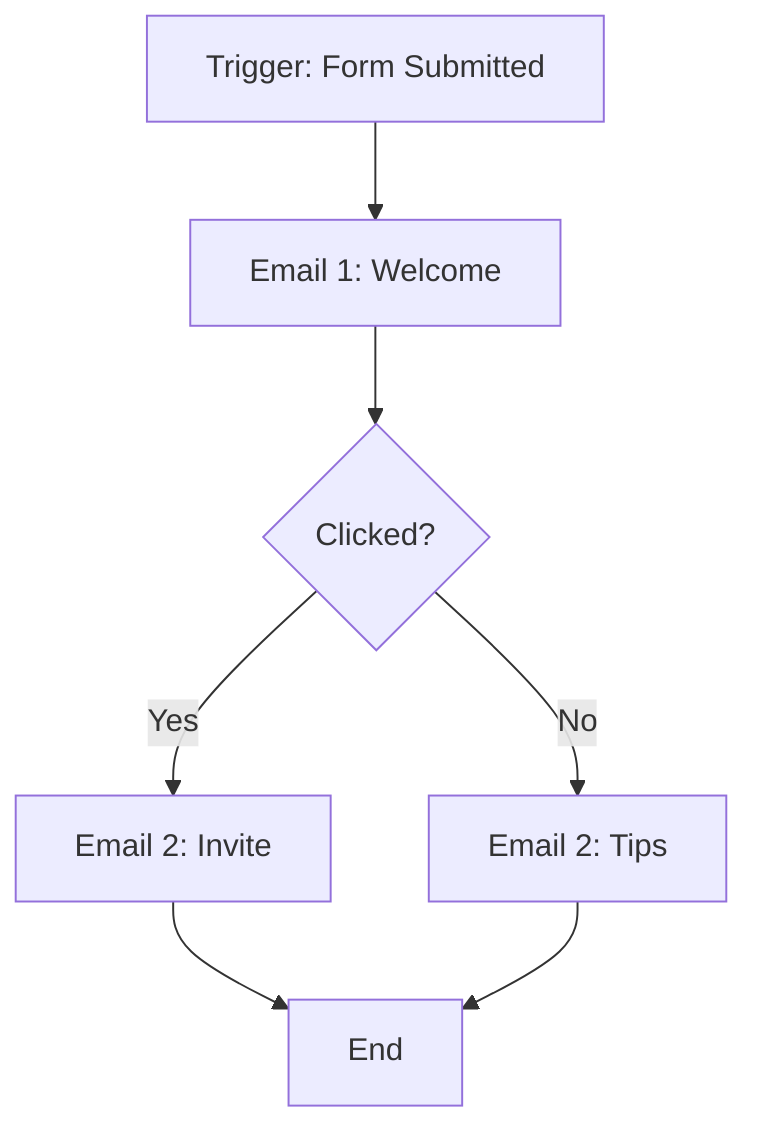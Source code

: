 flowchart TD
  A[Trigger: Form Submitted] --> B[Email 1: Welcome]
  B --> C{Clicked?}
  C -- Yes --> D[Email 2: Invite]
  C -- No  --> E[Email 2: Tips]
  D --> F[End]
  E --> F[End]